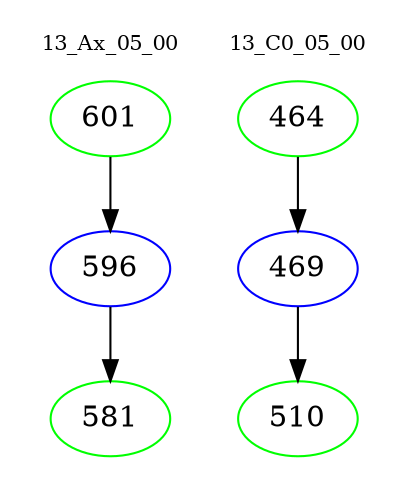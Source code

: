 digraph{
subgraph cluster_0 {
color = white
label = "13_Ax_05_00";
fontsize=10;
T0_601 [label="601", color="green"]
T0_601 -> T0_596 [color="black"]
T0_596 [label="596", color="blue"]
T0_596 -> T0_581 [color="black"]
T0_581 [label="581", color="green"]
}
subgraph cluster_1 {
color = white
label = "13_C0_05_00";
fontsize=10;
T1_464 [label="464", color="green"]
T1_464 -> T1_469 [color="black"]
T1_469 [label="469", color="blue"]
T1_469 -> T1_510 [color="black"]
T1_510 [label="510", color="green"]
}
}
